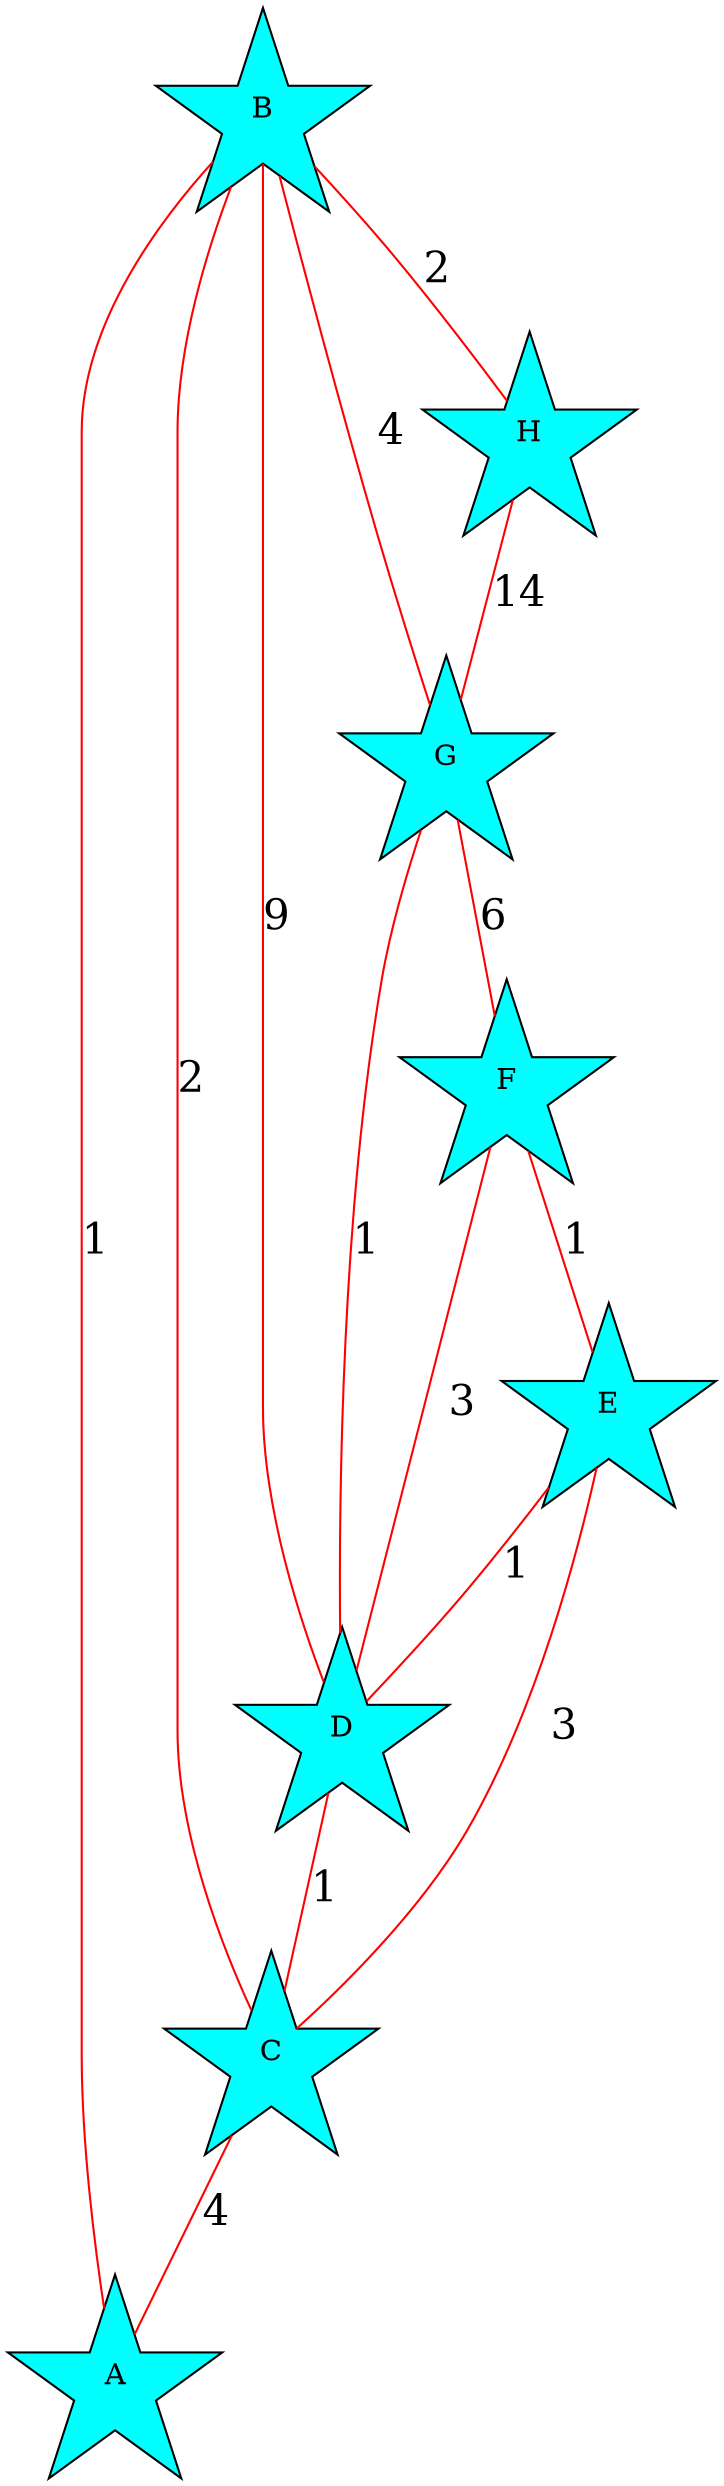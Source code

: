 graph {
node [shape="star" style="filled" fillcolor="aqua"];
edge [fontsize="20pt" color="red"];
B--H [label="2"];
B--G [label="4"];
B--D [label="9"];
B--C [label="2"];
B--A [label="1"];
H--G [label="14"];
G--F [label="6"];
F--D [label="3"];
F--E [label="1"];
E--D [label="1"];
E--C [label="3"];
C--A [label="4"];
D--C [label="1"];
D--G [label="1"];
}
